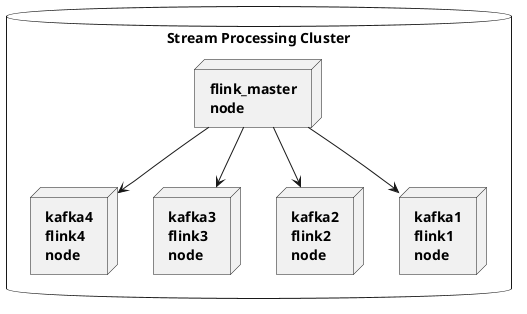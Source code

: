 ' Copyright 2021 Piotr Tutak

' Licensed under the Apache License, Version 2.0 (the "License");
' you may not use this file except in compliance with the License.
' You may obtain a copy of the License at

'     http://www.apache.org/licenses/LICENSE-2.0

' Unless required by applicable law or agreed to in writing, software
' distributed under the License is distributed on an "AS IS" BASIS,
' WITHOUT WARRANTIES OR CONDITIONS OF ANY KIND, either express or implied.
' See the License for the specific language governing permissions and
' limitations under the License.

@startuml StreamDiagram
   skinparam NodeFontStyle bold
database stream_processing as "Stream Processing Cluster" {
    node flink_master as "flink_master\nnode"
    together {
        node stream1 as "kafka1\nflink1\nnode"
        node stream2 as "kafka2\nflink2\nnode"
        node stream3 as "kafka3\nflink3\nnode"
        node stream4 as "kafka4\nflink4\nnode"
    }
    flink_master --> stream1
    flink_master --> stream2
    flink_master --> stream3
    flink_master --> stream4
}
@enduml
